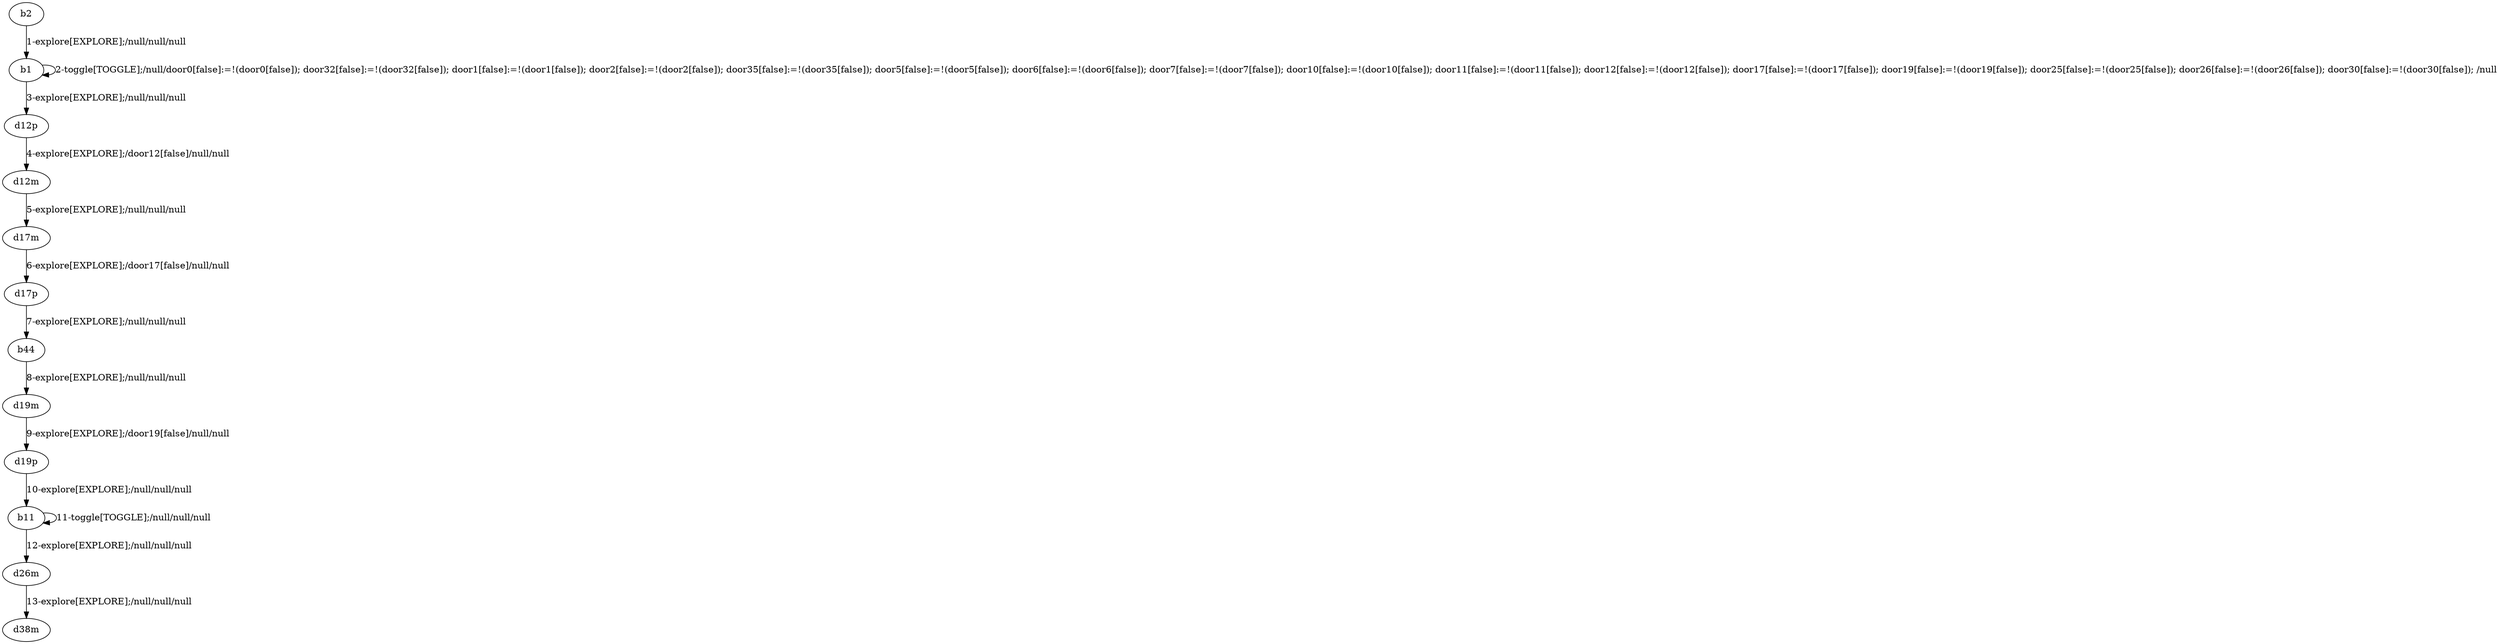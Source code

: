 # Total number of goals covered by this test: 1
# b11 --> b11

digraph g {
"b2" -> "b1" [label = "1-explore[EXPLORE];/null/null/null"];
"b1" -> "b1" [label = "2-toggle[TOGGLE];/null/door0[false]:=!(door0[false]); door32[false]:=!(door32[false]); door1[false]:=!(door1[false]); door2[false]:=!(door2[false]); door35[false]:=!(door35[false]); door5[false]:=!(door5[false]); door6[false]:=!(door6[false]); door7[false]:=!(door7[false]); door10[false]:=!(door10[false]); door11[false]:=!(door11[false]); door12[false]:=!(door12[false]); door17[false]:=!(door17[false]); door19[false]:=!(door19[false]); door25[false]:=!(door25[false]); door26[false]:=!(door26[false]); door30[false]:=!(door30[false]); /null"];
"b1" -> "d12p" [label = "3-explore[EXPLORE];/null/null/null"];
"d12p" -> "d12m" [label = "4-explore[EXPLORE];/door12[false]/null/null"];
"d12m" -> "d17m" [label = "5-explore[EXPLORE];/null/null/null"];
"d17m" -> "d17p" [label = "6-explore[EXPLORE];/door17[false]/null/null"];
"d17p" -> "b44" [label = "7-explore[EXPLORE];/null/null/null"];
"b44" -> "d19m" [label = "8-explore[EXPLORE];/null/null/null"];
"d19m" -> "d19p" [label = "9-explore[EXPLORE];/door19[false]/null/null"];
"d19p" -> "b11" [label = "10-explore[EXPLORE];/null/null/null"];
"b11" -> "b11" [label = "11-toggle[TOGGLE];/null/null/null"];
"b11" -> "d26m" [label = "12-explore[EXPLORE];/null/null/null"];
"d26m" -> "d38m" [label = "13-explore[EXPLORE];/null/null/null"];
}